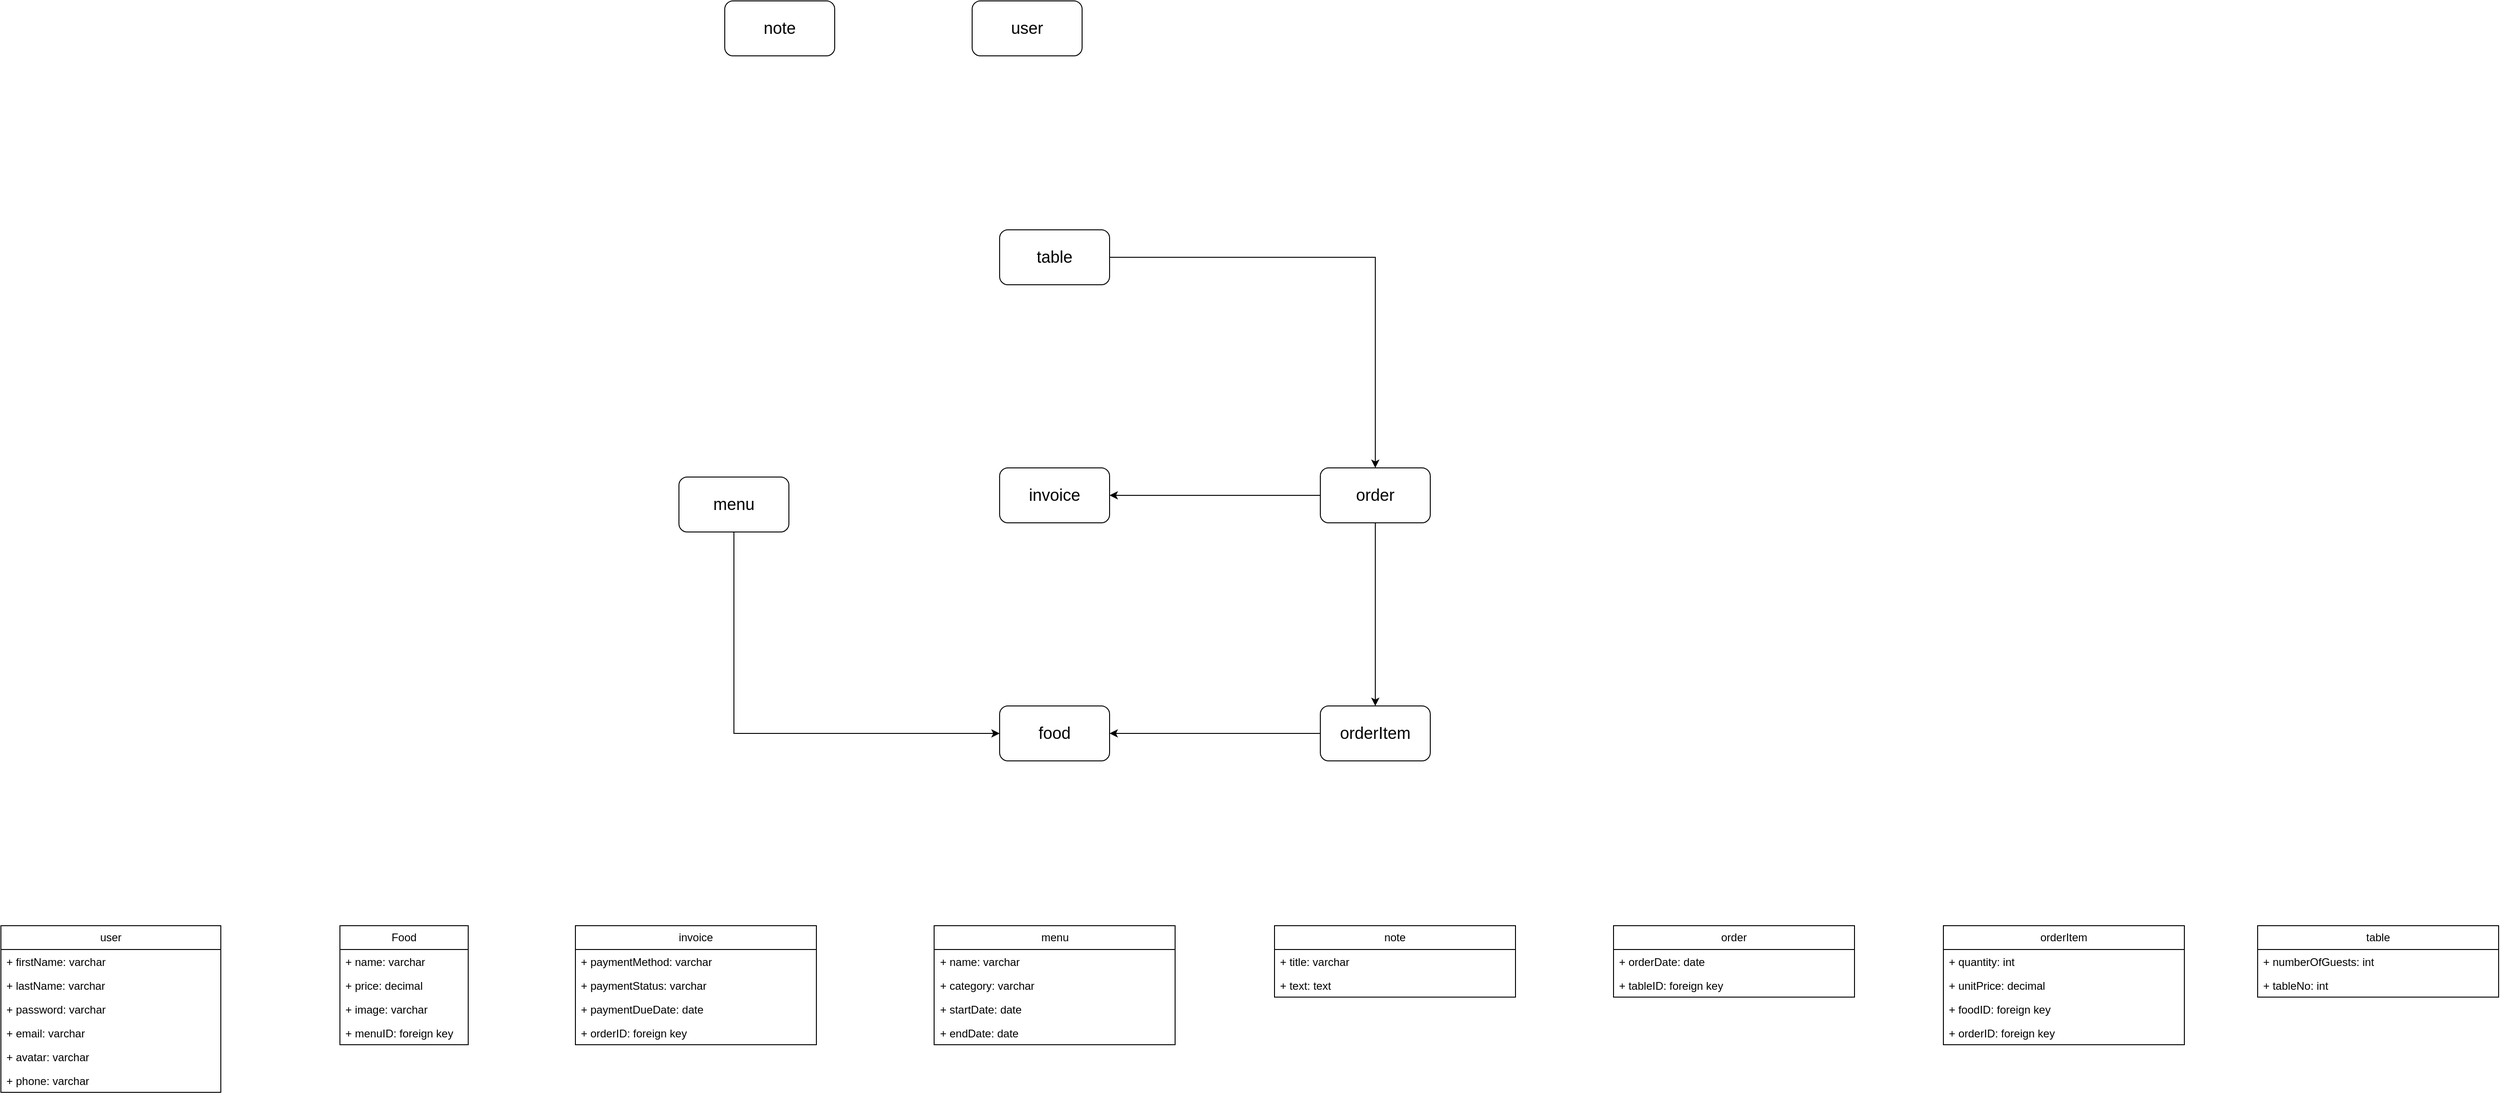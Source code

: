 <mxfile version="24.7.6">
  <diagram name="Page-1" id="FGdR298zNR_Bf5p4Txep">
    <mxGraphModel dx="2660" dy="1236" grid="1" gridSize="10" guides="1" tooltips="1" connect="1" arrows="1" fold="1" page="0" pageScale="1" pageWidth="827" pageHeight="1169" math="0" shadow="0">
      <root>
        <mxCell id="0" />
        <mxCell id="1" parent="0" />
        <mxCell id="XaADTcSrrmSjubaQ3uNt-1" style="edgeStyle=orthogonalEdgeStyle;rounded=0;orthogonalLoop=1;jettySize=auto;html=1;entryX=0.5;entryY=0;entryDx=0;entryDy=0;" edge="1" parent="1" source="XaADTcSrrmSjubaQ3uNt-2" target="XaADTcSrrmSjubaQ3uNt-5">
          <mxGeometry relative="1" as="geometry" />
        </mxCell>
        <mxCell id="XaADTcSrrmSjubaQ3uNt-2" value="&lt;font style=&quot;font-size: 18px;&quot;&gt;table&lt;/font&gt;" style="rounded=1;whiteSpace=wrap;html=1;fontStyle=0" vertex="1" parent="1">
          <mxGeometry x="-90" y="190" width="120" height="60" as="geometry" />
        </mxCell>
        <mxCell id="XaADTcSrrmSjubaQ3uNt-3" style="edgeStyle=orthogonalEdgeStyle;rounded=0;orthogonalLoop=1;jettySize=auto;html=1;entryX=1;entryY=0.5;entryDx=0;entryDy=0;" edge="1" parent="1" source="XaADTcSrrmSjubaQ3uNt-5" target="XaADTcSrrmSjubaQ3uNt-12">
          <mxGeometry relative="1" as="geometry" />
        </mxCell>
        <mxCell id="XaADTcSrrmSjubaQ3uNt-4" style="edgeStyle=orthogonalEdgeStyle;rounded=0;orthogonalLoop=1;jettySize=auto;html=1;entryX=0.5;entryY=0;entryDx=0;entryDy=0;" edge="1" parent="1" source="XaADTcSrrmSjubaQ3uNt-5" target="XaADTcSrrmSjubaQ3uNt-7">
          <mxGeometry relative="1" as="geometry" />
        </mxCell>
        <mxCell id="XaADTcSrrmSjubaQ3uNt-5" value="&lt;font style=&quot;font-size: 18px;&quot;&gt;order&lt;/font&gt;" style="rounded=1;whiteSpace=wrap;html=1;fontStyle=0" vertex="1" parent="1">
          <mxGeometry x="260" y="450" width="120" height="60" as="geometry" />
        </mxCell>
        <mxCell id="XaADTcSrrmSjubaQ3uNt-6" style="edgeStyle=orthogonalEdgeStyle;rounded=0;orthogonalLoop=1;jettySize=auto;html=1;entryX=1;entryY=0.5;entryDx=0;entryDy=0;" edge="1" parent="1" source="XaADTcSrrmSjubaQ3uNt-7" target="XaADTcSrrmSjubaQ3uNt-13">
          <mxGeometry relative="1" as="geometry" />
        </mxCell>
        <mxCell id="XaADTcSrrmSjubaQ3uNt-7" value="&lt;font style=&quot;font-size: 18px;&quot;&gt;orderItem&lt;/font&gt;" style="rounded=1;whiteSpace=wrap;html=1;fontStyle=0" vertex="1" parent="1">
          <mxGeometry x="260" y="710" width="120" height="60" as="geometry" />
        </mxCell>
        <mxCell id="XaADTcSrrmSjubaQ3uNt-8" value="&lt;font style=&quot;font-size: 18px;&quot;&gt;user&lt;/font&gt;" style="rounded=1;whiteSpace=wrap;html=1;fontStyle=0" vertex="1" parent="1">
          <mxGeometry x="-120" y="-60" width="120" height="60" as="geometry" />
        </mxCell>
        <mxCell id="XaADTcSrrmSjubaQ3uNt-9" value="&lt;font style=&quot;font-size: 18px;&quot;&gt;note&lt;/font&gt;" style="rounded=1;whiteSpace=wrap;html=1;fontStyle=0" vertex="1" parent="1">
          <mxGeometry x="-390" y="-60" width="120" height="60" as="geometry" />
        </mxCell>
        <mxCell id="XaADTcSrrmSjubaQ3uNt-10" style="edgeStyle=orthogonalEdgeStyle;rounded=0;orthogonalLoop=1;jettySize=auto;html=1;entryX=0;entryY=0.5;entryDx=0;entryDy=0;exitX=0.5;exitY=1;exitDx=0;exitDy=0;" edge="1" parent="1" source="XaADTcSrrmSjubaQ3uNt-11" target="XaADTcSrrmSjubaQ3uNt-13">
          <mxGeometry relative="1" as="geometry" />
        </mxCell>
        <mxCell id="XaADTcSrrmSjubaQ3uNt-11" value="&lt;font style=&quot;font-size: 18px;&quot;&gt;menu&lt;/font&gt;" style="rounded=1;whiteSpace=wrap;html=1;fontStyle=0" vertex="1" parent="1">
          <mxGeometry x="-440" y="460" width="120" height="60" as="geometry" />
        </mxCell>
        <mxCell id="XaADTcSrrmSjubaQ3uNt-12" value="&lt;font style=&quot;font-size: 18px;&quot;&gt;invoice&lt;/font&gt;" style="rounded=1;whiteSpace=wrap;html=1;fontStyle=0" vertex="1" parent="1">
          <mxGeometry x="-90" y="450" width="120" height="60" as="geometry" />
        </mxCell>
        <mxCell id="XaADTcSrrmSjubaQ3uNt-13" value="&lt;font style=&quot;font-size: 18px;&quot;&gt;food&lt;/font&gt;" style="rounded=1;whiteSpace=wrap;html=1;fontStyle=0" vertex="1" parent="1">
          <mxGeometry x="-90" y="710" width="120" height="60" as="geometry" />
        </mxCell>
        <mxCell id="XaADTcSrrmSjubaQ3uNt-14" value="Food" style="swimlane;fontStyle=0;childLayout=stackLayout;horizontal=1;startSize=26;fillColor=none;horizontalStack=0;resizeParent=1;resizeParentMax=0;resizeLast=0;collapsible=1;marginBottom=0;whiteSpace=wrap;html=1;" vertex="1" parent="1">
          <mxGeometry x="-810" y="950" width="140" height="130" as="geometry" />
        </mxCell>
        <mxCell id="XaADTcSrrmSjubaQ3uNt-15" value="+ name: varchar&lt;span style=&quot;white-space: pre;&quot;&gt;&#x9;&lt;/span&gt;" style="text;strokeColor=none;fillColor=none;align=left;verticalAlign=top;spacingLeft=4;spacingRight=4;overflow=hidden;rotatable=0;points=[[0,0.5],[1,0.5]];portConstraint=eastwest;whiteSpace=wrap;html=1;" vertex="1" parent="XaADTcSrrmSjubaQ3uNt-14">
          <mxGeometry y="26" width="140" height="26" as="geometry" />
        </mxCell>
        <mxCell id="XaADTcSrrmSjubaQ3uNt-16" value="+ price: decimal" style="text;strokeColor=none;fillColor=none;align=left;verticalAlign=top;spacingLeft=4;spacingRight=4;overflow=hidden;rotatable=0;points=[[0,0.5],[1,0.5]];portConstraint=eastwest;whiteSpace=wrap;html=1;" vertex="1" parent="XaADTcSrrmSjubaQ3uNt-14">
          <mxGeometry y="52" width="140" height="26" as="geometry" />
        </mxCell>
        <mxCell id="XaADTcSrrmSjubaQ3uNt-17" value="+ image: varchar" style="text;strokeColor=none;fillColor=none;align=left;verticalAlign=top;spacingLeft=4;spacingRight=4;overflow=hidden;rotatable=0;points=[[0,0.5],[1,0.5]];portConstraint=eastwest;whiteSpace=wrap;html=1;" vertex="1" parent="XaADTcSrrmSjubaQ3uNt-14">
          <mxGeometry y="78" width="140" height="26" as="geometry" />
        </mxCell>
        <mxCell id="XaADTcSrrmSjubaQ3uNt-27" value="+ menuID: foreign key" style="text;strokeColor=none;fillColor=none;align=left;verticalAlign=top;spacingLeft=4;spacingRight=4;overflow=hidden;rotatable=0;points=[[0,0.5],[1,0.5]];portConstraint=eastwest;whiteSpace=wrap;html=1;" vertex="1" parent="XaADTcSrrmSjubaQ3uNt-14">
          <mxGeometry y="104" width="140" height="26" as="geometry" />
        </mxCell>
        <mxCell id="XaADTcSrrmSjubaQ3uNt-18" value="invoice" style="swimlane;fontStyle=0;childLayout=stackLayout;horizontal=1;startSize=26;fillColor=none;horizontalStack=0;resizeParent=1;resizeParentMax=0;resizeLast=0;collapsible=1;marginBottom=0;whiteSpace=wrap;html=1;" vertex="1" parent="1">
          <mxGeometry x="-553" y="950" width="263" height="130" as="geometry" />
        </mxCell>
        <mxCell id="XaADTcSrrmSjubaQ3uNt-19" value="+ paymentMethod: varchar&lt;span style=&quot;white-space: pre;&quot;&gt;&#x9;&lt;/span&gt;" style="text;strokeColor=none;fillColor=none;align=left;verticalAlign=top;spacingLeft=4;spacingRight=4;overflow=hidden;rotatable=0;points=[[0,0.5],[1,0.5]];portConstraint=eastwest;whiteSpace=wrap;html=1;" vertex="1" parent="XaADTcSrrmSjubaQ3uNt-18">
          <mxGeometry y="26" width="263" height="26" as="geometry" />
        </mxCell>
        <mxCell id="XaADTcSrrmSjubaQ3uNt-20" value="+ paymentStatus: varchar" style="text;strokeColor=none;fillColor=none;align=left;verticalAlign=top;spacingLeft=4;spacingRight=4;overflow=hidden;rotatable=0;points=[[0,0.5],[1,0.5]];portConstraint=eastwest;whiteSpace=wrap;html=1;" vertex="1" parent="XaADTcSrrmSjubaQ3uNt-18">
          <mxGeometry y="52" width="263" height="26" as="geometry" />
        </mxCell>
        <mxCell id="XaADTcSrrmSjubaQ3uNt-21" value="+ paymentDueDate: date" style="text;strokeColor=none;fillColor=none;align=left;verticalAlign=top;spacingLeft=4;spacingRight=4;overflow=hidden;rotatable=0;points=[[0,0.5],[1,0.5]];portConstraint=eastwest;whiteSpace=wrap;html=1;" vertex="1" parent="XaADTcSrrmSjubaQ3uNt-18">
          <mxGeometry y="78" width="263" height="26" as="geometry" />
        </mxCell>
        <mxCell id="XaADTcSrrmSjubaQ3uNt-22" value="+ orderID: foreign key" style="text;strokeColor=none;fillColor=none;align=left;verticalAlign=top;spacingLeft=4;spacingRight=4;overflow=hidden;rotatable=0;points=[[0,0.5],[1,0.5]];portConstraint=eastwest;whiteSpace=wrap;html=1;" vertex="1" parent="XaADTcSrrmSjubaQ3uNt-18">
          <mxGeometry y="104" width="263" height="26" as="geometry" />
        </mxCell>
        <mxCell id="XaADTcSrrmSjubaQ3uNt-28" value="menu" style="swimlane;fontStyle=0;childLayout=stackLayout;horizontal=1;startSize=26;fillColor=none;horizontalStack=0;resizeParent=1;resizeParentMax=0;resizeLast=0;collapsible=1;marginBottom=0;whiteSpace=wrap;html=1;" vertex="1" parent="1">
          <mxGeometry x="-161.5" y="950" width="263" height="130" as="geometry" />
        </mxCell>
        <mxCell id="XaADTcSrrmSjubaQ3uNt-29" value="+ name: varchar&lt;span style=&quot;white-space: pre;&quot;&gt;&#x9;&lt;/span&gt;" style="text;strokeColor=none;fillColor=none;align=left;verticalAlign=top;spacingLeft=4;spacingRight=4;overflow=hidden;rotatable=0;points=[[0,0.5],[1,0.5]];portConstraint=eastwest;whiteSpace=wrap;html=1;" vertex="1" parent="XaADTcSrrmSjubaQ3uNt-28">
          <mxGeometry y="26" width="263" height="26" as="geometry" />
        </mxCell>
        <mxCell id="XaADTcSrrmSjubaQ3uNt-30" value="+ category: varchar" style="text;strokeColor=none;fillColor=none;align=left;verticalAlign=top;spacingLeft=4;spacingRight=4;overflow=hidden;rotatable=0;points=[[0,0.5],[1,0.5]];portConstraint=eastwest;whiteSpace=wrap;html=1;" vertex="1" parent="XaADTcSrrmSjubaQ3uNt-28">
          <mxGeometry y="52" width="263" height="26" as="geometry" />
        </mxCell>
        <mxCell id="XaADTcSrrmSjubaQ3uNt-31" value="+ startDate: date" style="text;strokeColor=none;fillColor=none;align=left;verticalAlign=top;spacingLeft=4;spacingRight=4;overflow=hidden;rotatable=0;points=[[0,0.5],[1,0.5]];portConstraint=eastwest;whiteSpace=wrap;html=1;" vertex="1" parent="XaADTcSrrmSjubaQ3uNt-28">
          <mxGeometry y="78" width="263" height="26" as="geometry" />
        </mxCell>
        <mxCell id="XaADTcSrrmSjubaQ3uNt-32" value="+ endDate: date" style="text;strokeColor=none;fillColor=none;align=left;verticalAlign=top;spacingLeft=4;spacingRight=4;overflow=hidden;rotatable=0;points=[[0,0.5],[1,0.5]];portConstraint=eastwest;whiteSpace=wrap;html=1;" vertex="1" parent="XaADTcSrrmSjubaQ3uNt-28">
          <mxGeometry y="104" width="263" height="26" as="geometry" />
        </mxCell>
        <mxCell id="XaADTcSrrmSjubaQ3uNt-34" value="note" style="swimlane;fontStyle=0;childLayout=stackLayout;horizontal=1;startSize=26;fillColor=none;horizontalStack=0;resizeParent=1;resizeParentMax=0;resizeLast=0;collapsible=1;marginBottom=0;whiteSpace=wrap;html=1;" vertex="1" parent="1">
          <mxGeometry x="210" y="950" width="263" height="78" as="geometry" />
        </mxCell>
        <mxCell id="XaADTcSrrmSjubaQ3uNt-35" value="+ title: varchar&lt;span style=&quot;white-space: pre;&quot;&gt;&#x9;&lt;/span&gt;" style="text;strokeColor=none;fillColor=none;align=left;verticalAlign=top;spacingLeft=4;spacingRight=4;overflow=hidden;rotatable=0;points=[[0,0.5],[1,0.5]];portConstraint=eastwest;whiteSpace=wrap;html=1;" vertex="1" parent="XaADTcSrrmSjubaQ3uNt-34">
          <mxGeometry y="26" width="263" height="26" as="geometry" />
        </mxCell>
        <mxCell id="XaADTcSrrmSjubaQ3uNt-36" value="+ text: text" style="text;strokeColor=none;fillColor=none;align=left;verticalAlign=top;spacingLeft=4;spacingRight=4;overflow=hidden;rotatable=0;points=[[0,0.5],[1,0.5]];portConstraint=eastwest;whiteSpace=wrap;html=1;" vertex="1" parent="XaADTcSrrmSjubaQ3uNt-34">
          <mxGeometry y="52" width="263" height="26" as="geometry" />
        </mxCell>
        <mxCell id="XaADTcSrrmSjubaQ3uNt-39" value="order" style="swimlane;fontStyle=0;childLayout=stackLayout;horizontal=1;startSize=26;fillColor=none;horizontalStack=0;resizeParent=1;resizeParentMax=0;resizeLast=0;collapsible=1;marginBottom=0;whiteSpace=wrap;html=1;" vertex="1" parent="1">
          <mxGeometry x="580" y="950" width="263" height="78" as="geometry" />
        </mxCell>
        <mxCell id="XaADTcSrrmSjubaQ3uNt-40" value="+ orderDate: date" style="text;strokeColor=none;fillColor=none;align=left;verticalAlign=top;spacingLeft=4;spacingRight=4;overflow=hidden;rotatable=0;points=[[0,0.5],[1,0.5]];portConstraint=eastwest;whiteSpace=wrap;html=1;" vertex="1" parent="XaADTcSrrmSjubaQ3uNt-39">
          <mxGeometry y="26" width="263" height="26" as="geometry" />
        </mxCell>
        <mxCell id="XaADTcSrrmSjubaQ3uNt-41" value="+ tableID: foreign key" style="text;strokeColor=none;fillColor=none;align=left;verticalAlign=top;spacingLeft=4;spacingRight=4;overflow=hidden;rotatable=0;points=[[0,0.5],[1,0.5]];portConstraint=eastwest;whiteSpace=wrap;html=1;" vertex="1" parent="XaADTcSrrmSjubaQ3uNt-39">
          <mxGeometry y="52" width="263" height="26" as="geometry" />
        </mxCell>
        <mxCell id="XaADTcSrrmSjubaQ3uNt-43" value="orderItem" style="swimlane;fontStyle=0;childLayout=stackLayout;horizontal=1;startSize=26;fillColor=none;horizontalStack=0;resizeParent=1;resizeParentMax=0;resizeLast=0;collapsible=1;marginBottom=0;whiteSpace=wrap;html=1;" vertex="1" parent="1">
          <mxGeometry x="940" y="950" width="263" height="130" as="geometry" />
        </mxCell>
        <mxCell id="XaADTcSrrmSjubaQ3uNt-44" value="+ quantity: int" style="text;strokeColor=none;fillColor=none;align=left;verticalAlign=top;spacingLeft=4;spacingRight=4;overflow=hidden;rotatable=0;points=[[0,0.5],[1,0.5]];portConstraint=eastwest;whiteSpace=wrap;html=1;" vertex="1" parent="XaADTcSrrmSjubaQ3uNt-43">
          <mxGeometry y="26" width="263" height="26" as="geometry" />
        </mxCell>
        <mxCell id="XaADTcSrrmSjubaQ3uNt-45" value="+ unitPrice:&amp;nbsp;decimal" style="text;strokeColor=none;fillColor=none;align=left;verticalAlign=top;spacingLeft=4;spacingRight=4;overflow=hidden;rotatable=0;points=[[0,0.5],[1,0.5]];portConstraint=eastwest;whiteSpace=wrap;html=1;" vertex="1" parent="XaADTcSrrmSjubaQ3uNt-43">
          <mxGeometry y="52" width="263" height="26" as="geometry" />
        </mxCell>
        <mxCell id="XaADTcSrrmSjubaQ3uNt-46" value="+ foodID: foreign key" style="text;strokeColor=none;fillColor=none;align=left;verticalAlign=top;spacingLeft=4;spacingRight=4;overflow=hidden;rotatable=0;points=[[0,0.5],[1,0.5]];portConstraint=eastwest;whiteSpace=wrap;html=1;" vertex="1" parent="XaADTcSrrmSjubaQ3uNt-43">
          <mxGeometry y="78" width="263" height="26" as="geometry" />
        </mxCell>
        <mxCell id="XaADTcSrrmSjubaQ3uNt-47" value="+ orderID: foreign key" style="text;strokeColor=none;fillColor=none;align=left;verticalAlign=top;spacingLeft=4;spacingRight=4;overflow=hidden;rotatable=0;points=[[0,0.5],[1,0.5]];portConstraint=eastwest;whiteSpace=wrap;html=1;" vertex="1" parent="XaADTcSrrmSjubaQ3uNt-43">
          <mxGeometry y="104" width="263" height="26" as="geometry" />
        </mxCell>
        <mxCell id="XaADTcSrrmSjubaQ3uNt-54" value="table" style="swimlane;fontStyle=0;childLayout=stackLayout;horizontal=1;startSize=26;fillColor=none;horizontalStack=0;resizeParent=1;resizeParentMax=0;resizeLast=0;collapsible=1;marginBottom=0;whiteSpace=wrap;html=1;" vertex="1" parent="1">
          <mxGeometry x="1283" y="950" width="263" height="78" as="geometry" />
        </mxCell>
        <mxCell id="XaADTcSrrmSjubaQ3uNt-55" value="+ numberOfGuests: int" style="text;strokeColor=none;fillColor=none;align=left;verticalAlign=top;spacingLeft=4;spacingRight=4;overflow=hidden;rotatable=0;points=[[0,0.5],[1,0.5]];portConstraint=eastwest;whiteSpace=wrap;html=1;" vertex="1" parent="XaADTcSrrmSjubaQ3uNt-54">
          <mxGeometry y="26" width="263" height="26" as="geometry" />
        </mxCell>
        <mxCell id="XaADTcSrrmSjubaQ3uNt-56" value="+ tableNo: int" style="text;strokeColor=none;fillColor=none;align=left;verticalAlign=top;spacingLeft=4;spacingRight=4;overflow=hidden;rotatable=0;points=[[0,0.5],[1,0.5]];portConstraint=eastwest;whiteSpace=wrap;html=1;" vertex="1" parent="XaADTcSrrmSjubaQ3uNt-54">
          <mxGeometry y="52" width="263" height="26" as="geometry" />
        </mxCell>
        <mxCell id="XaADTcSrrmSjubaQ3uNt-64" value="user" style="swimlane;fontStyle=0;childLayout=stackLayout;horizontal=1;startSize=26;fillColor=none;horizontalStack=0;resizeParent=1;resizeParentMax=0;resizeLast=0;collapsible=1;marginBottom=0;whiteSpace=wrap;html=1;" vertex="1" parent="1">
          <mxGeometry x="-1180" y="950" width="240" height="182" as="geometry" />
        </mxCell>
        <mxCell id="XaADTcSrrmSjubaQ3uNt-65" value="+ firstName: varchar&lt;span style=&quot;white-space: pre;&quot;&gt;&#x9;&lt;/span&gt;" style="text;strokeColor=none;fillColor=none;align=left;verticalAlign=top;spacingLeft=4;spacingRight=4;overflow=hidden;rotatable=0;points=[[0,0.5],[1,0.5]];portConstraint=eastwest;whiteSpace=wrap;html=1;" vertex="1" parent="XaADTcSrrmSjubaQ3uNt-64">
          <mxGeometry y="26" width="240" height="26" as="geometry" />
        </mxCell>
        <mxCell id="XaADTcSrrmSjubaQ3uNt-69" value="+ lastName: varchar&lt;span style=&quot;white-space: pre;&quot;&gt;&#x9;&lt;/span&gt;" style="text;strokeColor=none;fillColor=none;align=left;verticalAlign=top;spacingLeft=4;spacingRight=4;overflow=hidden;rotatable=0;points=[[0,0.5],[1,0.5]];portConstraint=eastwest;whiteSpace=wrap;html=1;" vertex="1" parent="XaADTcSrrmSjubaQ3uNt-64">
          <mxGeometry y="52" width="240" height="26" as="geometry" />
        </mxCell>
        <mxCell id="XaADTcSrrmSjubaQ3uNt-70" value="+ password: varchar&lt;span style=&quot;white-space: pre;&quot;&gt;&#x9;&lt;/span&gt;" style="text;strokeColor=none;fillColor=none;align=left;verticalAlign=top;spacingLeft=4;spacingRight=4;overflow=hidden;rotatable=0;points=[[0,0.5],[1,0.5]];portConstraint=eastwest;whiteSpace=wrap;html=1;" vertex="1" parent="XaADTcSrrmSjubaQ3uNt-64">
          <mxGeometry y="78" width="240" height="26" as="geometry" />
        </mxCell>
        <mxCell id="XaADTcSrrmSjubaQ3uNt-71" value="+ email: varchar&lt;span style=&quot;white-space: pre;&quot;&gt;&#x9;&lt;/span&gt;" style="text;strokeColor=none;fillColor=none;align=left;verticalAlign=top;spacingLeft=4;spacingRight=4;overflow=hidden;rotatable=0;points=[[0,0.5],[1,0.5]];portConstraint=eastwest;whiteSpace=wrap;html=1;" vertex="1" parent="XaADTcSrrmSjubaQ3uNt-64">
          <mxGeometry y="104" width="240" height="26" as="geometry" />
        </mxCell>
        <mxCell id="XaADTcSrrmSjubaQ3uNt-72" value="+ avatar: varchar&lt;span style=&quot;white-space: pre;&quot;&gt;&#x9;&lt;/span&gt;" style="text;strokeColor=none;fillColor=none;align=left;verticalAlign=top;spacingLeft=4;spacingRight=4;overflow=hidden;rotatable=0;points=[[0,0.5],[1,0.5]];portConstraint=eastwest;whiteSpace=wrap;html=1;" vertex="1" parent="XaADTcSrrmSjubaQ3uNt-64">
          <mxGeometry y="130" width="240" height="26" as="geometry" />
        </mxCell>
        <mxCell id="XaADTcSrrmSjubaQ3uNt-73" value="+ phone: varchar&lt;span style=&quot;white-space: pre;&quot;&gt;&#x9;&lt;/span&gt;" style="text;strokeColor=none;fillColor=none;align=left;verticalAlign=top;spacingLeft=4;spacingRight=4;overflow=hidden;rotatable=0;points=[[0,0.5],[1,0.5]];portConstraint=eastwest;whiteSpace=wrap;html=1;" vertex="1" parent="XaADTcSrrmSjubaQ3uNt-64">
          <mxGeometry y="156" width="240" height="26" as="geometry" />
        </mxCell>
      </root>
    </mxGraphModel>
  </diagram>
</mxfile>
